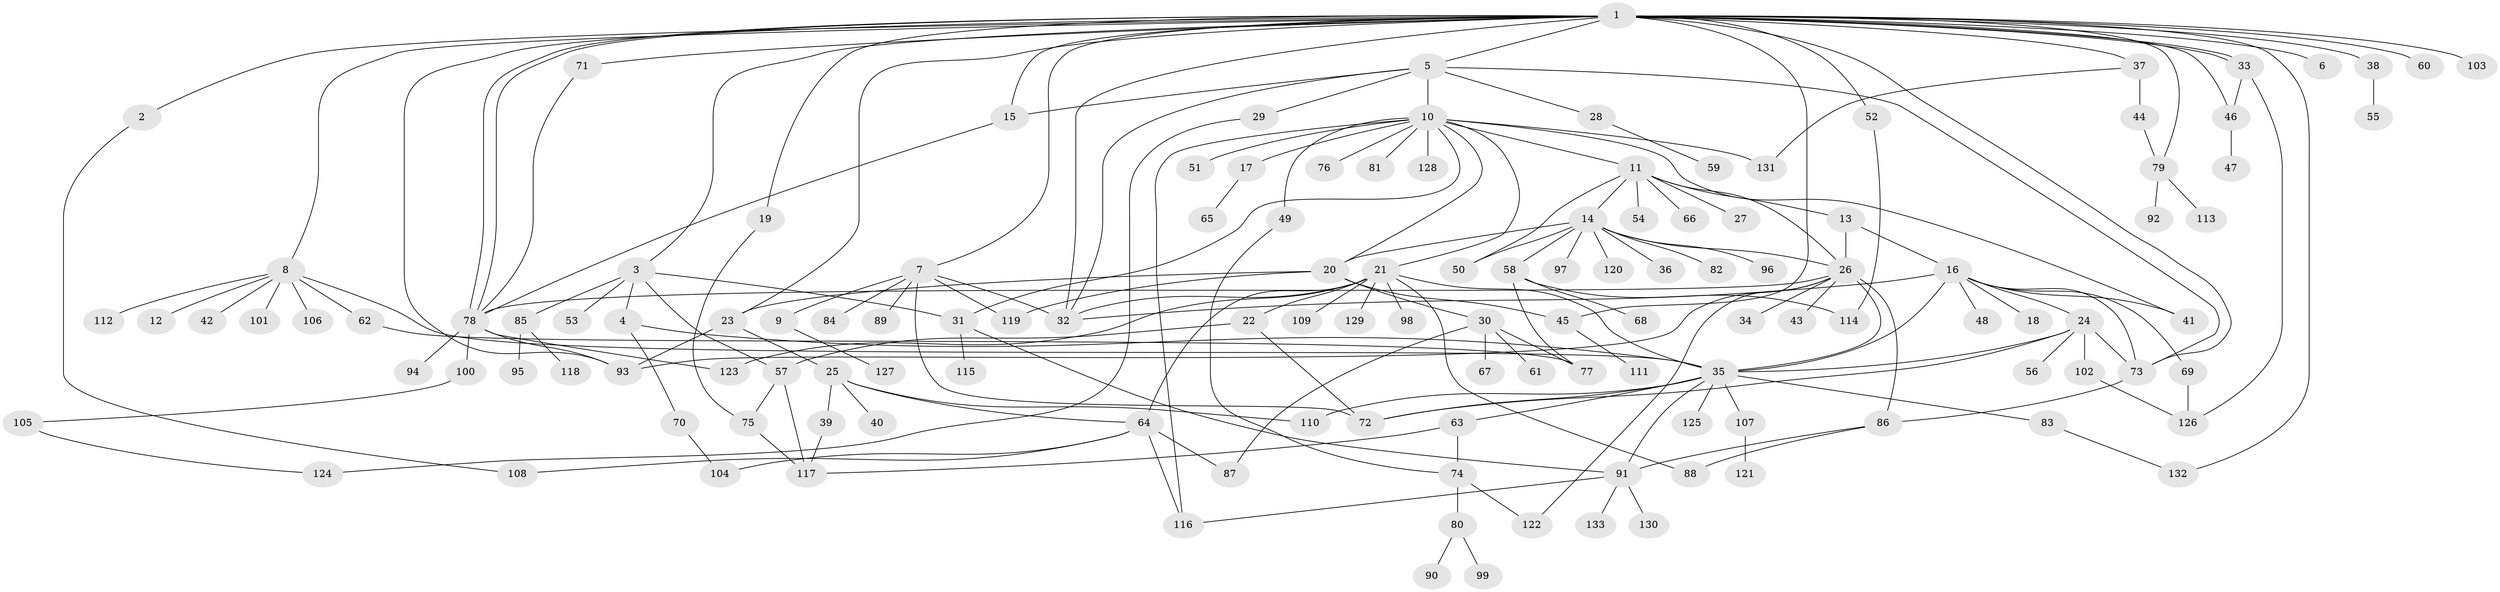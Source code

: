 // Generated by graph-tools (version 1.1) at 2025/47/03/09/25 04:47:12]
// undirected, 133 vertices, 194 edges
graph export_dot {
graph [start="1"]
  node [color=gray90,style=filled];
  1;
  2;
  3;
  4;
  5;
  6;
  7;
  8;
  9;
  10;
  11;
  12;
  13;
  14;
  15;
  16;
  17;
  18;
  19;
  20;
  21;
  22;
  23;
  24;
  25;
  26;
  27;
  28;
  29;
  30;
  31;
  32;
  33;
  34;
  35;
  36;
  37;
  38;
  39;
  40;
  41;
  42;
  43;
  44;
  45;
  46;
  47;
  48;
  49;
  50;
  51;
  52;
  53;
  54;
  55;
  56;
  57;
  58;
  59;
  60;
  61;
  62;
  63;
  64;
  65;
  66;
  67;
  68;
  69;
  70;
  71;
  72;
  73;
  74;
  75;
  76;
  77;
  78;
  79;
  80;
  81;
  82;
  83;
  84;
  85;
  86;
  87;
  88;
  89;
  90;
  91;
  92;
  93;
  94;
  95;
  96;
  97;
  98;
  99;
  100;
  101;
  102;
  103;
  104;
  105;
  106;
  107;
  108;
  109;
  110;
  111;
  112;
  113;
  114;
  115;
  116;
  117;
  118;
  119;
  120;
  121;
  122;
  123;
  124;
  125;
  126;
  127;
  128;
  129;
  130;
  131;
  132;
  133;
  1 -- 2;
  1 -- 3;
  1 -- 5;
  1 -- 6;
  1 -- 7;
  1 -- 8;
  1 -- 15;
  1 -- 19;
  1 -- 23;
  1 -- 32;
  1 -- 33;
  1 -- 33;
  1 -- 37;
  1 -- 38;
  1 -- 45;
  1 -- 46;
  1 -- 52;
  1 -- 60;
  1 -- 71;
  1 -- 73;
  1 -- 78;
  1 -- 78;
  1 -- 79;
  1 -- 93;
  1 -- 103;
  1 -- 132;
  2 -- 108;
  3 -- 4;
  3 -- 31;
  3 -- 53;
  3 -- 57;
  3 -- 85;
  4 -- 35;
  4 -- 70;
  5 -- 10;
  5 -- 15;
  5 -- 28;
  5 -- 29;
  5 -- 32;
  5 -- 73;
  7 -- 9;
  7 -- 32;
  7 -- 72;
  7 -- 84;
  7 -- 89;
  7 -- 119;
  8 -- 12;
  8 -- 35;
  8 -- 42;
  8 -- 62;
  8 -- 101;
  8 -- 106;
  8 -- 112;
  9 -- 127;
  10 -- 11;
  10 -- 17;
  10 -- 20;
  10 -- 21;
  10 -- 31;
  10 -- 41;
  10 -- 49;
  10 -- 51;
  10 -- 76;
  10 -- 81;
  10 -- 116;
  10 -- 128;
  10 -- 131;
  11 -- 13;
  11 -- 14;
  11 -- 26;
  11 -- 27;
  11 -- 50;
  11 -- 54;
  11 -- 66;
  13 -- 16;
  13 -- 26;
  14 -- 20;
  14 -- 26;
  14 -- 36;
  14 -- 50;
  14 -- 58;
  14 -- 82;
  14 -- 96;
  14 -- 97;
  14 -- 120;
  15 -- 78;
  16 -- 18;
  16 -- 24;
  16 -- 32;
  16 -- 35;
  16 -- 41;
  16 -- 48;
  16 -- 69;
  16 -- 73;
  17 -- 65;
  19 -- 75;
  20 -- 23;
  20 -- 30;
  20 -- 45;
  20 -- 119;
  21 -- 22;
  21 -- 32;
  21 -- 35;
  21 -- 64;
  21 -- 88;
  21 -- 98;
  21 -- 109;
  21 -- 123;
  21 -- 129;
  22 -- 57;
  22 -- 72;
  23 -- 25;
  23 -- 93;
  24 -- 35;
  24 -- 56;
  24 -- 72;
  24 -- 73;
  24 -- 102;
  25 -- 39;
  25 -- 40;
  25 -- 64;
  25 -- 110;
  26 -- 34;
  26 -- 35;
  26 -- 43;
  26 -- 78;
  26 -- 86;
  26 -- 93;
  26 -- 122;
  28 -- 59;
  29 -- 124;
  30 -- 61;
  30 -- 67;
  30 -- 77;
  30 -- 87;
  31 -- 91;
  31 -- 115;
  33 -- 46;
  33 -- 126;
  35 -- 63;
  35 -- 72;
  35 -- 83;
  35 -- 91;
  35 -- 107;
  35 -- 110;
  35 -- 125;
  37 -- 44;
  37 -- 131;
  38 -- 55;
  39 -- 117;
  44 -- 79;
  45 -- 111;
  46 -- 47;
  49 -- 74;
  52 -- 114;
  57 -- 75;
  57 -- 117;
  58 -- 68;
  58 -- 77;
  58 -- 114;
  62 -- 77;
  63 -- 74;
  63 -- 117;
  64 -- 87;
  64 -- 104;
  64 -- 108;
  64 -- 116;
  69 -- 126;
  70 -- 104;
  71 -- 78;
  73 -- 86;
  74 -- 80;
  74 -- 122;
  75 -- 117;
  78 -- 93;
  78 -- 94;
  78 -- 100;
  78 -- 123;
  79 -- 92;
  79 -- 113;
  80 -- 90;
  80 -- 99;
  83 -- 132;
  85 -- 95;
  85 -- 118;
  86 -- 88;
  86 -- 91;
  91 -- 116;
  91 -- 130;
  91 -- 133;
  100 -- 105;
  102 -- 126;
  105 -- 124;
  107 -- 121;
}
